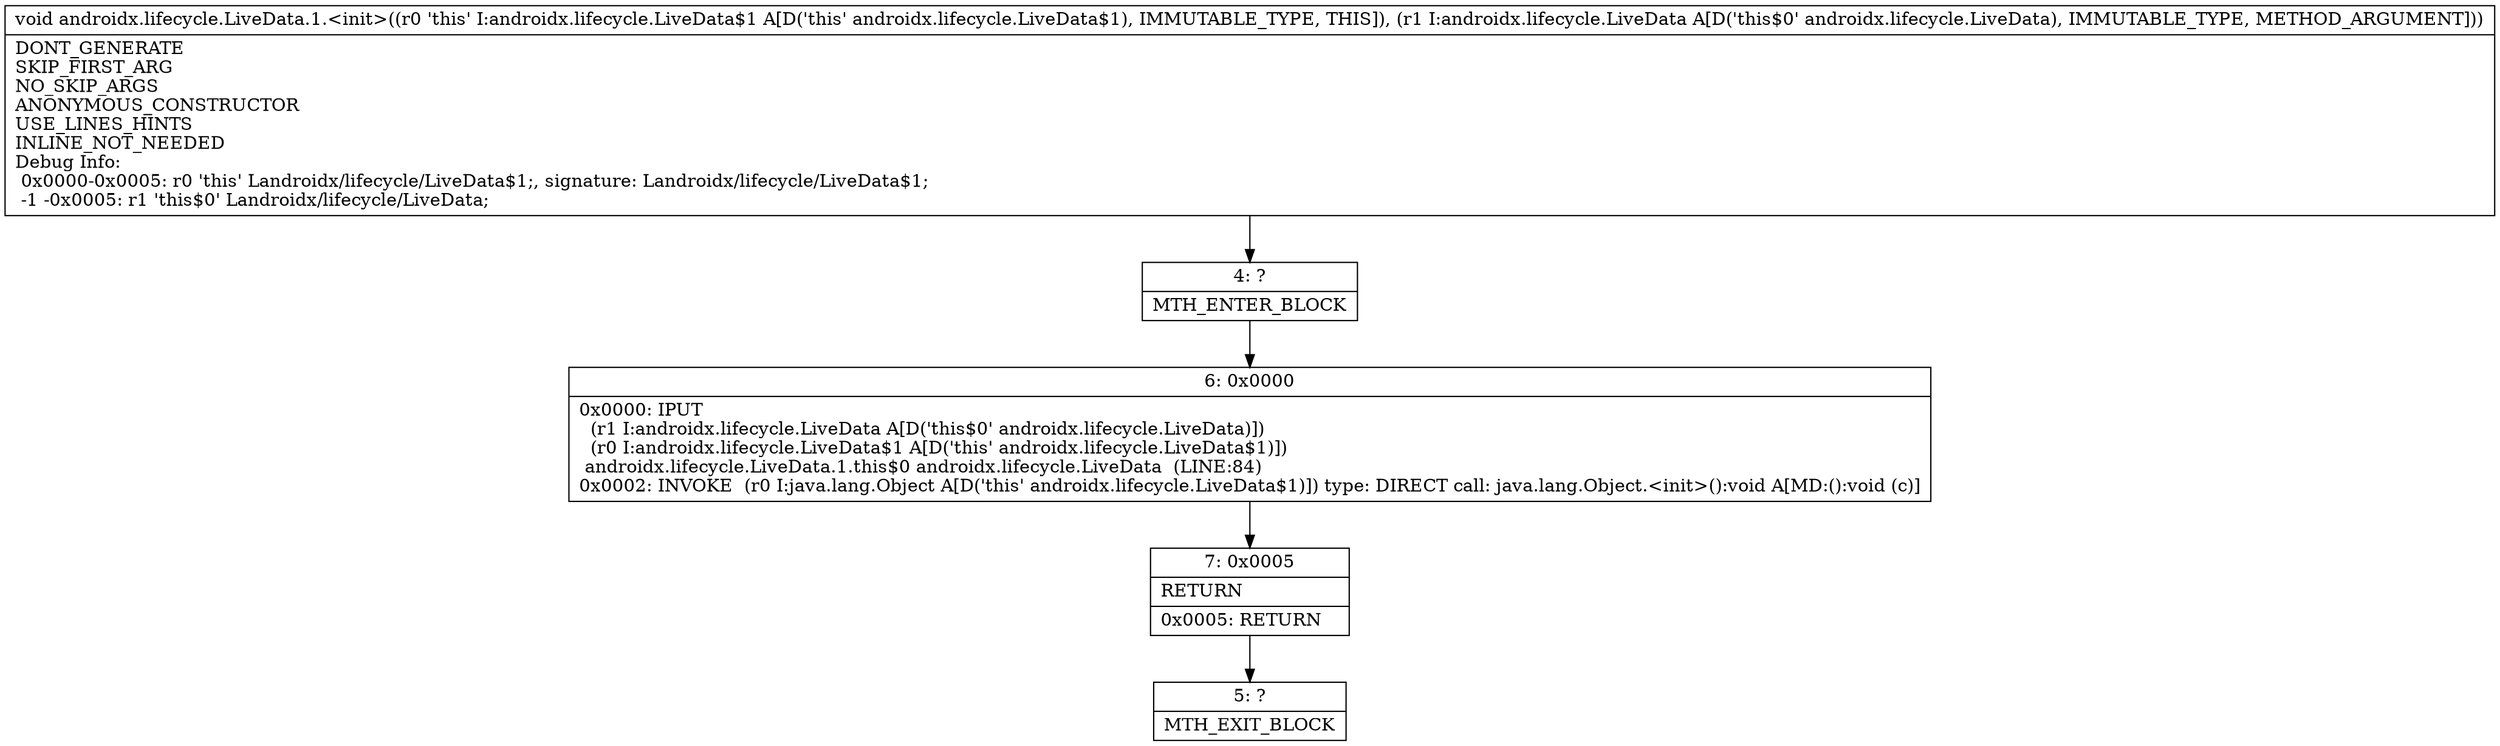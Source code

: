 digraph "CFG forandroidx.lifecycle.LiveData.1.\<init\>(Landroidx\/lifecycle\/LiveData;)V" {
Node_4 [shape=record,label="{4\:\ ?|MTH_ENTER_BLOCK\l}"];
Node_6 [shape=record,label="{6\:\ 0x0000|0x0000: IPUT  \l  (r1 I:androidx.lifecycle.LiveData A[D('this$0' androidx.lifecycle.LiveData)])\l  (r0 I:androidx.lifecycle.LiveData$1 A[D('this' androidx.lifecycle.LiveData$1)])\l androidx.lifecycle.LiveData.1.this$0 androidx.lifecycle.LiveData  (LINE:84)\l0x0002: INVOKE  (r0 I:java.lang.Object A[D('this' androidx.lifecycle.LiveData$1)]) type: DIRECT call: java.lang.Object.\<init\>():void A[MD:():void (c)]\l}"];
Node_7 [shape=record,label="{7\:\ 0x0005|RETURN\l|0x0005: RETURN   \l}"];
Node_5 [shape=record,label="{5\:\ ?|MTH_EXIT_BLOCK\l}"];
MethodNode[shape=record,label="{void androidx.lifecycle.LiveData.1.\<init\>((r0 'this' I:androidx.lifecycle.LiveData$1 A[D('this' androidx.lifecycle.LiveData$1), IMMUTABLE_TYPE, THIS]), (r1 I:androidx.lifecycle.LiveData A[D('this$0' androidx.lifecycle.LiveData), IMMUTABLE_TYPE, METHOD_ARGUMENT]))  | DONT_GENERATE\lSKIP_FIRST_ARG\lNO_SKIP_ARGS\lANONYMOUS_CONSTRUCTOR\lUSE_LINES_HINTS\lINLINE_NOT_NEEDED\lDebug Info:\l  0x0000\-0x0005: r0 'this' Landroidx\/lifecycle\/LiveData$1;, signature: Landroidx\/lifecycle\/LiveData$1;\l  \-1 \-0x0005: r1 'this$0' Landroidx\/lifecycle\/LiveData;\l}"];
MethodNode -> Node_4;Node_4 -> Node_6;
Node_6 -> Node_7;
Node_7 -> Node_5;
}

